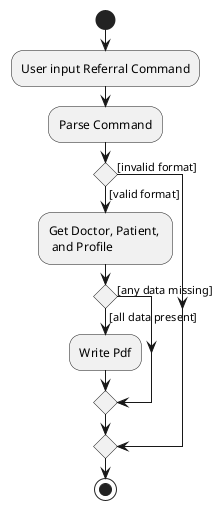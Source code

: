 @startuml
start
:User input Referral Command;
:Parse Command;

if () then ([invalid format])
else ([valid format])
    :Get Doctor, Patient, \n and Profile;
if () then ([all data present])
    :Write Pdf;
else ([any data missing])
endif
endif
stop
@enduml
